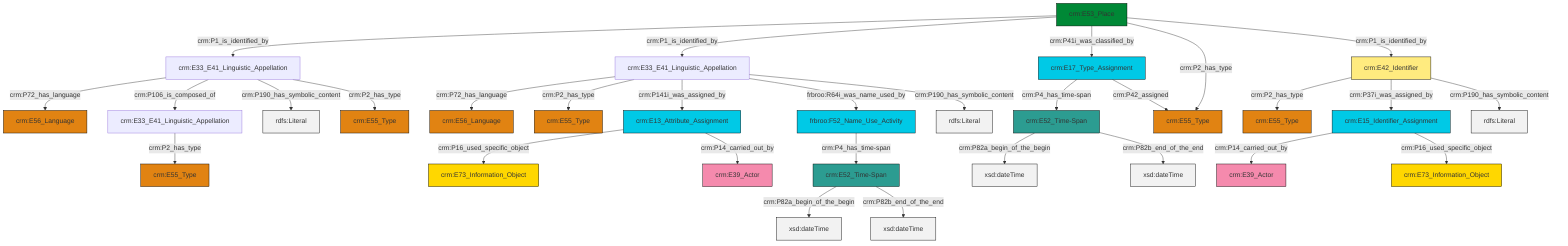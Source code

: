 graph TD
classDef Literal fill:#f2f2f2,stroke:#000000;
classDef CRM_Entity fill:#FFFFFF,stroke:#000000;
classDef Temporal_Entity fill:#00C9E6, stroke:#000000;
classDef Type fill:#E18312, stroke:#000000;
classDef Time-Span fill:#2C9C91, stroke:#000000;
classDef Appellation fill:#FFEB7F, stroke:#000000;
classDef Place fill:#008836, stroke:#000000;
classDef Persistent_Item fill:#B266B2, stroke:#000000;
classDef Conceptual_Object fill:#FFD700, stroke:#000000;
classDef Physical_Thing fill:#D2B48C, stroke:#000000;
classDef Actor fill:#f58aad, stroke:#000000;
classDef PC_Classes fill:#4ce600, stroke:#000000;
classDef Multi fill:#cccccc,stroke:#000000;

0["crm:E53_Place"]:::Place -->|crm:P1_is_identified_by| 1["crm:E33_E41_Linguistic_Appellation"]:::Default
4["crm:E13_Attribute_Assignment"]:::Temporal_Entity -->|crm:P16_used_specific_object| 5["crm:E73_Information_Object"]:::Conceptual_Object
8["crm:E33_E41_Linguistic_Appellation"]:::Default -->|crm:P2_has_type| 18["crm:E55_Type"]:::Type
19["crm:E52_Time-Span"]:::Time-Span -->|crm:P82a_begin_of_the_begin| 21[xsd:dateTime]:::Literal
22["crm:E33_E41_Linguistic_Appellation"]:::Default -->|crm:P72_has_language| 14["crm:E56_Language"]:::Type
12["crm:E52_Time-Span"]:::Time-Span -->|crm:P82a_begin_of_the_begin| 23[xsd:dateTime]:::Literal
1["crm:E33_E41_Linguistic_Appellation"]:::Default -->|crm:P72_has_language| 24["crm:E56_Language"]:::Type
19["crm:E52_Time-Span"]:::Time-Span -->|crm:P82b_end_of_the_end| 29[xsd:dateTime]:::Literal
31["crm:E17_Type_Assignment"]:::Temporal_Entity -->|crm:P4_has_time-span| 12["crm:E52_Time-Span"]:::Time-Span
33["crm:E42_Identifier"]:::Appellation -->|crm:P2_has_type| 34["crm:E55_Type"]:::Type
22["crm:E33_E41_Linguistic_Appellation"]:::Default -->|crm:P2_has_type| 27["crm:E55_Type"]:::Type
0["crm:E53_Place"]:::Place -->|crm:P1_is_identified_by| 22["crm:E33_E41_Linguistic_Appellation"]:::Default
12["crm:E52_Time-Span"]:::Time-Span -->|crm:P82b_end_of_the_end| 36[xsd:dateTime]:::Literal
25["crm:E15_Identifier_Assignment"]:::Temporal_Entity -->|crm:P14_carried_out_by| 2["crm:E39_Actor"]:::Actor
16["frbroo:F52_Name_Use_Activity"]:::Temporal_Entity -->|crm:P4_has_time-span| 19["crm:E52_Time-Span"]:::Time-Span
25["crm:E15_Identifier_Assignment"]:::Temporal_Entity -->|crm:P16_used_specific_object| 6["crm:E73_Information_Object"]:::Conceptual_Object
1["crm:E33_E41_Linguistic_Appellation"]:::Default -->|crm:P106_is_composed_of| 8["crm:E33_E41_Linguistic_Appellation"]:::Default
22["crm:E33_E41_Linguistic_Appellation"]:::Default -->|crm:P141i_was_assigned_by| 4["crm:E13_Attribute_Assignment"]:::Temporal_Entity
4["crm:E13_Attribute_Assignment"]:::Temporal_Entity -->|crm:P14_carried_out_by| 41["crm:E39_Actor"]:::Actor
31["crm:E17_Type_Assignment"]:::Temporal_Entity -->|crm:P42_assigned| 42["crm:E55_Type"]:::Type
1["crm:E33_E41_Linguistic_Appellation"]:::Default -->|crm:P190_has_symbolic_content| 43[rdfs:Literal]:::Literal
0["crm:E53_Place"]:::Place -->|crm:P41i_was_classified_by| 31["crm:E17_Type_Assignment"]:::Temporal_Entity
0["crm:E53_Place"]:::Place -->|crm:P2_has_type| 42["crm:E55_Type"]:::Type
1["crm:E33_E41_Linguistic_Appellation"]:::Default -->|crm:P2_has_type| 10["crm:E55_Type"]:::Type
22["crm:E33_E41_Linguistic_Appellation"]:::Default -->|frbroo:R64i_was_name_used_by| 16["frbroo:F52_Name_Use_Activity"]:::Temporal_Entity
33["crm:E42_Identifier"]:::Appellation -->|crm:P37i_was_assigned_by| 25["crm:E15_Identifier_Assignment"]:::Temporal_Entity
0["crm:E53_Place"]:::Place -->|crm:P1_is_identified_by| 33["crm:E42_Identifier"]:::Appellation
22["crm:E33_E41_Linguistic_Appellation"]:::Default -->|crm:P190_has_symbolic_content| 49[rdfs:Literal]:::Literal
33["crm:E42_Identifier"]:::Appellation -->|crm:P190_has_symbolic_content| 52[rdfs:Literal]:::Literal